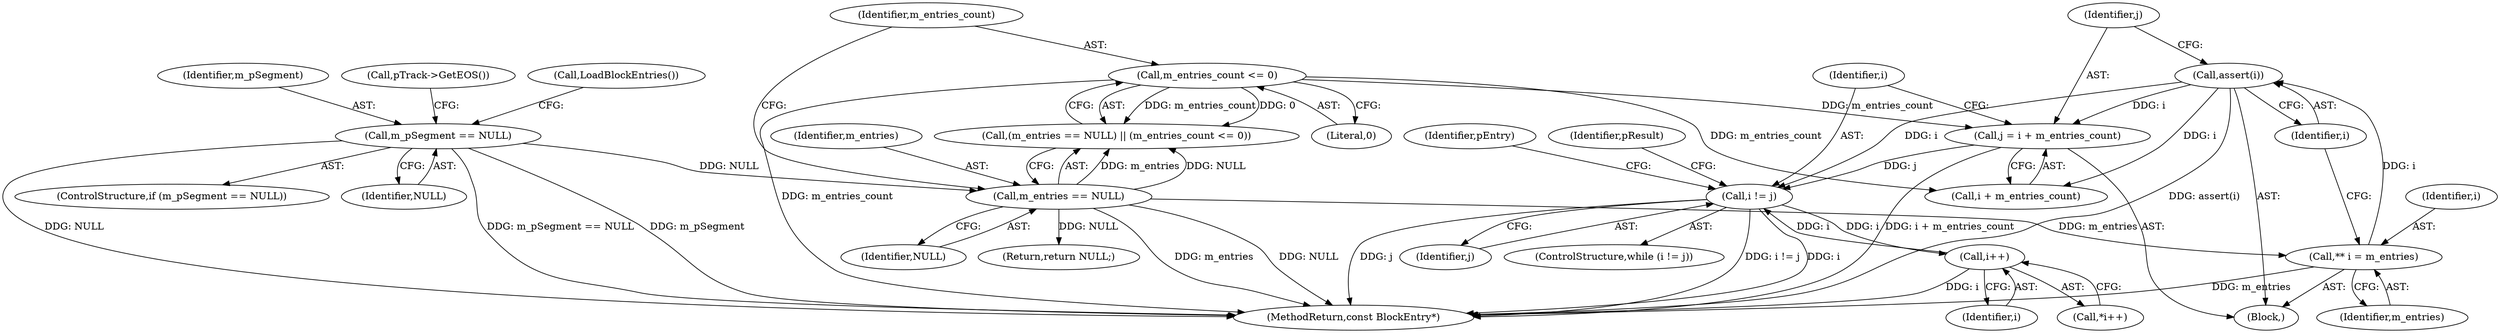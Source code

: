 digraph "0_Android_04839626ed859623901ebd3a5fd483982186b59d_77@pointer" {
"1000146" [label="(Call,i != j)"];
"1000153" [label="(Call,i++)"];
"1000146" [label="(Call,i != j)"];
"1000138" [label="(Call,assert(i))"];
"1000135" [label="(Call,** i = m_entries)"];
"1000122" [label="(Call,m_entries == NULL)"];
"1000114" [label="(Call,m_pSegment == NULL)"];
"1000140" [label="(Call,j = i + m_entries_count)"];
"1000125" [label="(Call,m_entries_count <= 0)"];
"1000114" [label="(Call,m_pSegment == NULL)"];
"1000137" [label="(Identifier,m_entries)"];
"1000148" [label="(Identifier,j)"];
"1000136" [label="(Identifier,i)"];
"1000146" [label="(Call,i != j)"];
"1000151" [label="(Identifier,pEntry)"];
"1000123" [label="(Identifier,m_entries)"];
"1000113" [label="(ControlStructure,if (m_pSegment == NULL))"];
"1000125" [label="(Call,m_entries_count <= 0)"];
"1000145" [label="(ControlStructure,while (i != j))"];
"1000116" [label="(Identifier,NULL)"];
"1000127" [label="(Literal,0)"];
"1000115" [label="(Identifier,m_pSegment)"];
"1000142" [label="(Call,i + m_entries_count)"];
"1000124" [label="(Identifier,NULL)"];
"1000147" [label="(Identifier,i)"];
"1000152" [label="(Call,*i++)"];
"1000110" [label="(Block,)"];
"1000128" [label="(Return,return NULL;)"];
"1000118" [label="(Call,pTrack->GetEOS())"];
"1000140" [label="(Call,j = i + m_entries_count)"];
"1000141" [label="(Identifier,j)"];
"1000135" [label="(Call,** i = m_entries)"];
"1000139" [label="(Identifier,i)"];
"1000153" [label="(Call,i++)"];
"1000121" [label="(Call,(m_entries == NULL) || (m_entries_count <= 0))"];
"1000119" [label="(Call,LoadBlockEntries())"];
"1000122" [label="(Call,m_entries == NULL)"];
"1000210" [label="(Identifier,pResult)"];
"1000126" [label="(Identifier,m_entries_count)"];
"1000138" [label="(Call,assert(i))"];
"1000154" [label="(Identifier,i)"];
"1000211" [label="(MethodReturn,const BlockEntry*)"];
"1000146" -> "1000145"  [label="AST: "];
"1000146" -> "1000148"  [label="CFG: "];
"1000147" -> "1000146"  [label="AST: "];
"1000148" -> "1000146"  [label="AST: "];
"1000151" -> "1000146"  [label="CFG: "];
"1000210" -> "1000146"  [label="CFG: "];
"1000146" -> "1000211"  [label="DDG: j"];
"1000146" -> "1000211"  [label="DDG: i != j"];
"1000146" -> "1000211"  [label="DDG: i"];
"1000153" -> "1000146"  [label="DDG: i"];
"1000138" -> "1000146"  [label="DDG: i"];
"1000140" -> "1000146"  [label="DDG: j"];
"1000146" -> "1000153"  [label="DDG: i"];
"1000153" -> "1000152"  [label="AST: "];
"1000153" -> "1000154"  [label="CFG: "];
"1000154" -> "1000153"  [label="AST: "];
"1000152" -> "1000153"  [label="CFG: "];
"1000153" -> "1000211"  [label="DDG: i"];
"1000138" -> "1000110"  [label="AST: "];
"1000138" -> "1000139"  [label="CFG: "];
"1000139" -> "1000138"  [label="AST: "];
"1000141" -> "1000138"  [label="CFG: "];
"1000138" -> "1000211"  [label="DDG: assert(i)"];
"1000135" -> "1000138"  [label="DDG: i"];
"1000138" -> "1000140"  [label="DDG: i"];
"1000138" -> "1000142"  [label="DDG: i"];
"1000135" -> "1000110"  [label="AST: "];
"1000135" -> "1000137"  [label="CFG: "];
"1000136" -> "1000135"  [label="AST: "];
"1000137" -> "1000135"  [label="AST: "];
"1000139" -> "1000135"  [label="CFG: "];
"1000135" -> "1000211"  [label="DDG: m_entries"];
"1000122" -> "1000135"  [label="DDG: m_entries"];
"1000122" -> "1000121"  [label="AST: "];
"1000122" -> "1000124"  [label="CFG: "];
"1000123" -> "1000122"  [label="AST: "];
"1000124" -> "1000122"  [label="AST: "];
"1000126" -> "1000122"  [label="CFG: "];
"1000121" -> "1000122"  [label="CFG: "];
"1000122" -> "1000211"  [label="DDG: m_entries"];
"1000122" -> "1000211"  [label="DDG: NULL"];
"1000122" -> "1000121"  [label="DDG: m_entries"];
"1000122" -> "1000121"  [label="DDG: NULL"];
"1000114" -> "1000122"  [label="DDG: NULL"];
"1000122" -> "1000128"  [label="DDG: NULL"];
"1000114" -> "1000113"  [label="AST: "];
"1000114" -> "1000116"  [label="CFG: "];
"1000115" -> "1000114"  [label="AST: "];
"1000116" -> "1000114"  [label="AST: "];
"1000118" -> "1000114"  [label="CFG: "];
"1000119" -> "1000114"  [label="CFG: "];
"1000114" -> "1000211"  [label="DDG: m_pSegment == NULL"];
"1000114" -> "1000211"  [label="DDG: m_pSegment"];
"1000114" -> "1000211"  [label="DDG: NULL"];
"1000140" -> "1000110"  [label="AST: "];
"1000140" -> "1000142"  [label="CFG: "];
"1000141" -> "1000140"  [label="AST: "];
"1000142" -> "1000140"  [label="AST: "];
"1000147" -> "1000140"  [label="CFG: "];
"1000140" -> "1000211"  [label="DDG: i + m_entries_count"];
"1000125" -> "1000140"  [label="DDG: m_entries_count"];
"1000125" -> "1000121"  [label="AST: "];
"1000125" -> "1000127"  [label="CFG: "];
"1000126" -> "1000125"  [label="AST: "];
"1000127" -> "1000125"  [label="AST: "];
"1000121" -> "1000125"  [label="CFG: "];
"1000125" -> "1000211"  [label="DDG: m_entries_count"];
"1000125" -> "1000121"  [label="DDG: m_entries_count"];
"1000125" -> "1000121"  [label="DDG: 0"];
"1000125" -> "1000142"  [label="DDG: m_entries_count"];
}
